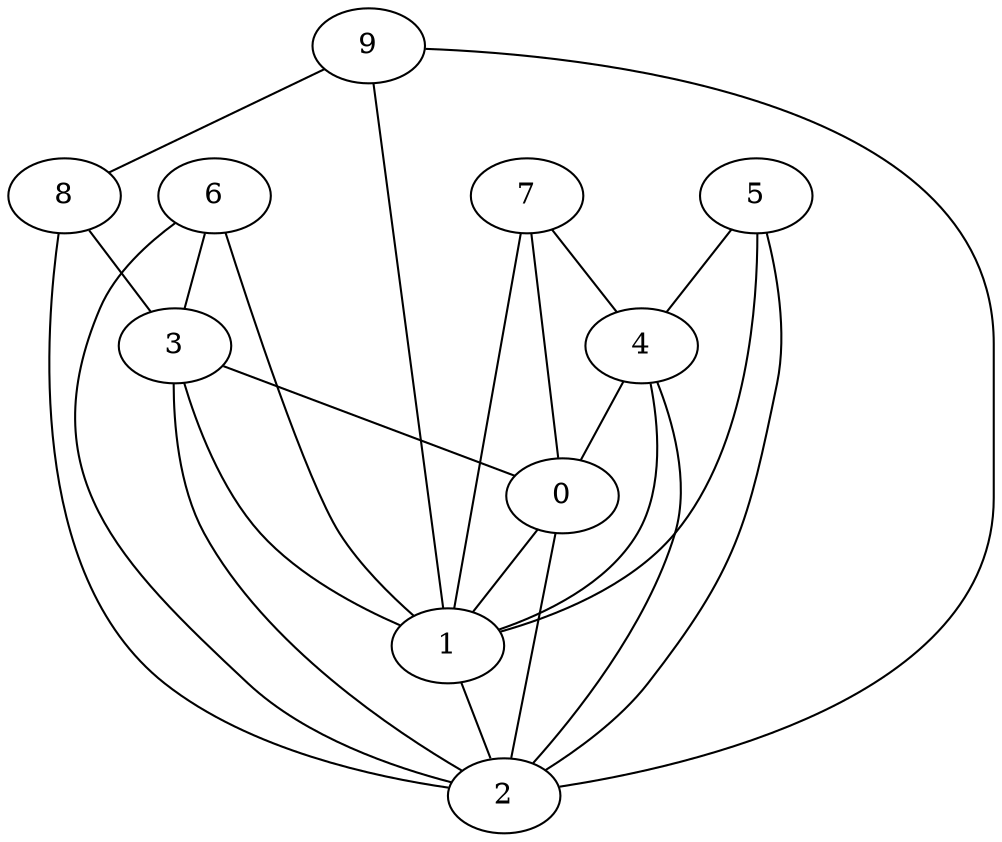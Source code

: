 graph {
    0 [ label = "0" ]
    1 [ label = "1" ]
    2 [ label = "2" ]
    3 [ label = "3" ]
    4 [ label = "4" ]
    5 [ label = "5" ]
    6 [ label = "6" ]
    7 [ label = "7" ]
    8 [ label = "8" ]
    9 [ label = "9" ]
    0 -- 1 [ ]
    0 -- 2 [ ]
    1 -- 2 [ ]
    3 -- 0 [ ]
    3 -- 1 [ ]
    3 -- 2 [ ]
    4 -- 0 [ ]
    4 -- 1 [ ]
    4 -- 2 [ ]
    5 -- 1 [ ]
    5 -- 2 [ ]
    5 -- 4 [ ]
    6 -- 1 [ ]
    6 -- 2 [ ]
    6 -- 3 [ ]
    7 -- 0 [ ]
    7 -- 1 [ ]
    7 -- 4 [ ]
    9 -- 8 [ ]
    8 -- 2 [ ]
    8 -- 3 [ ]
    9 -- 1 [ ]
    9 -- 2 [ ]
}
